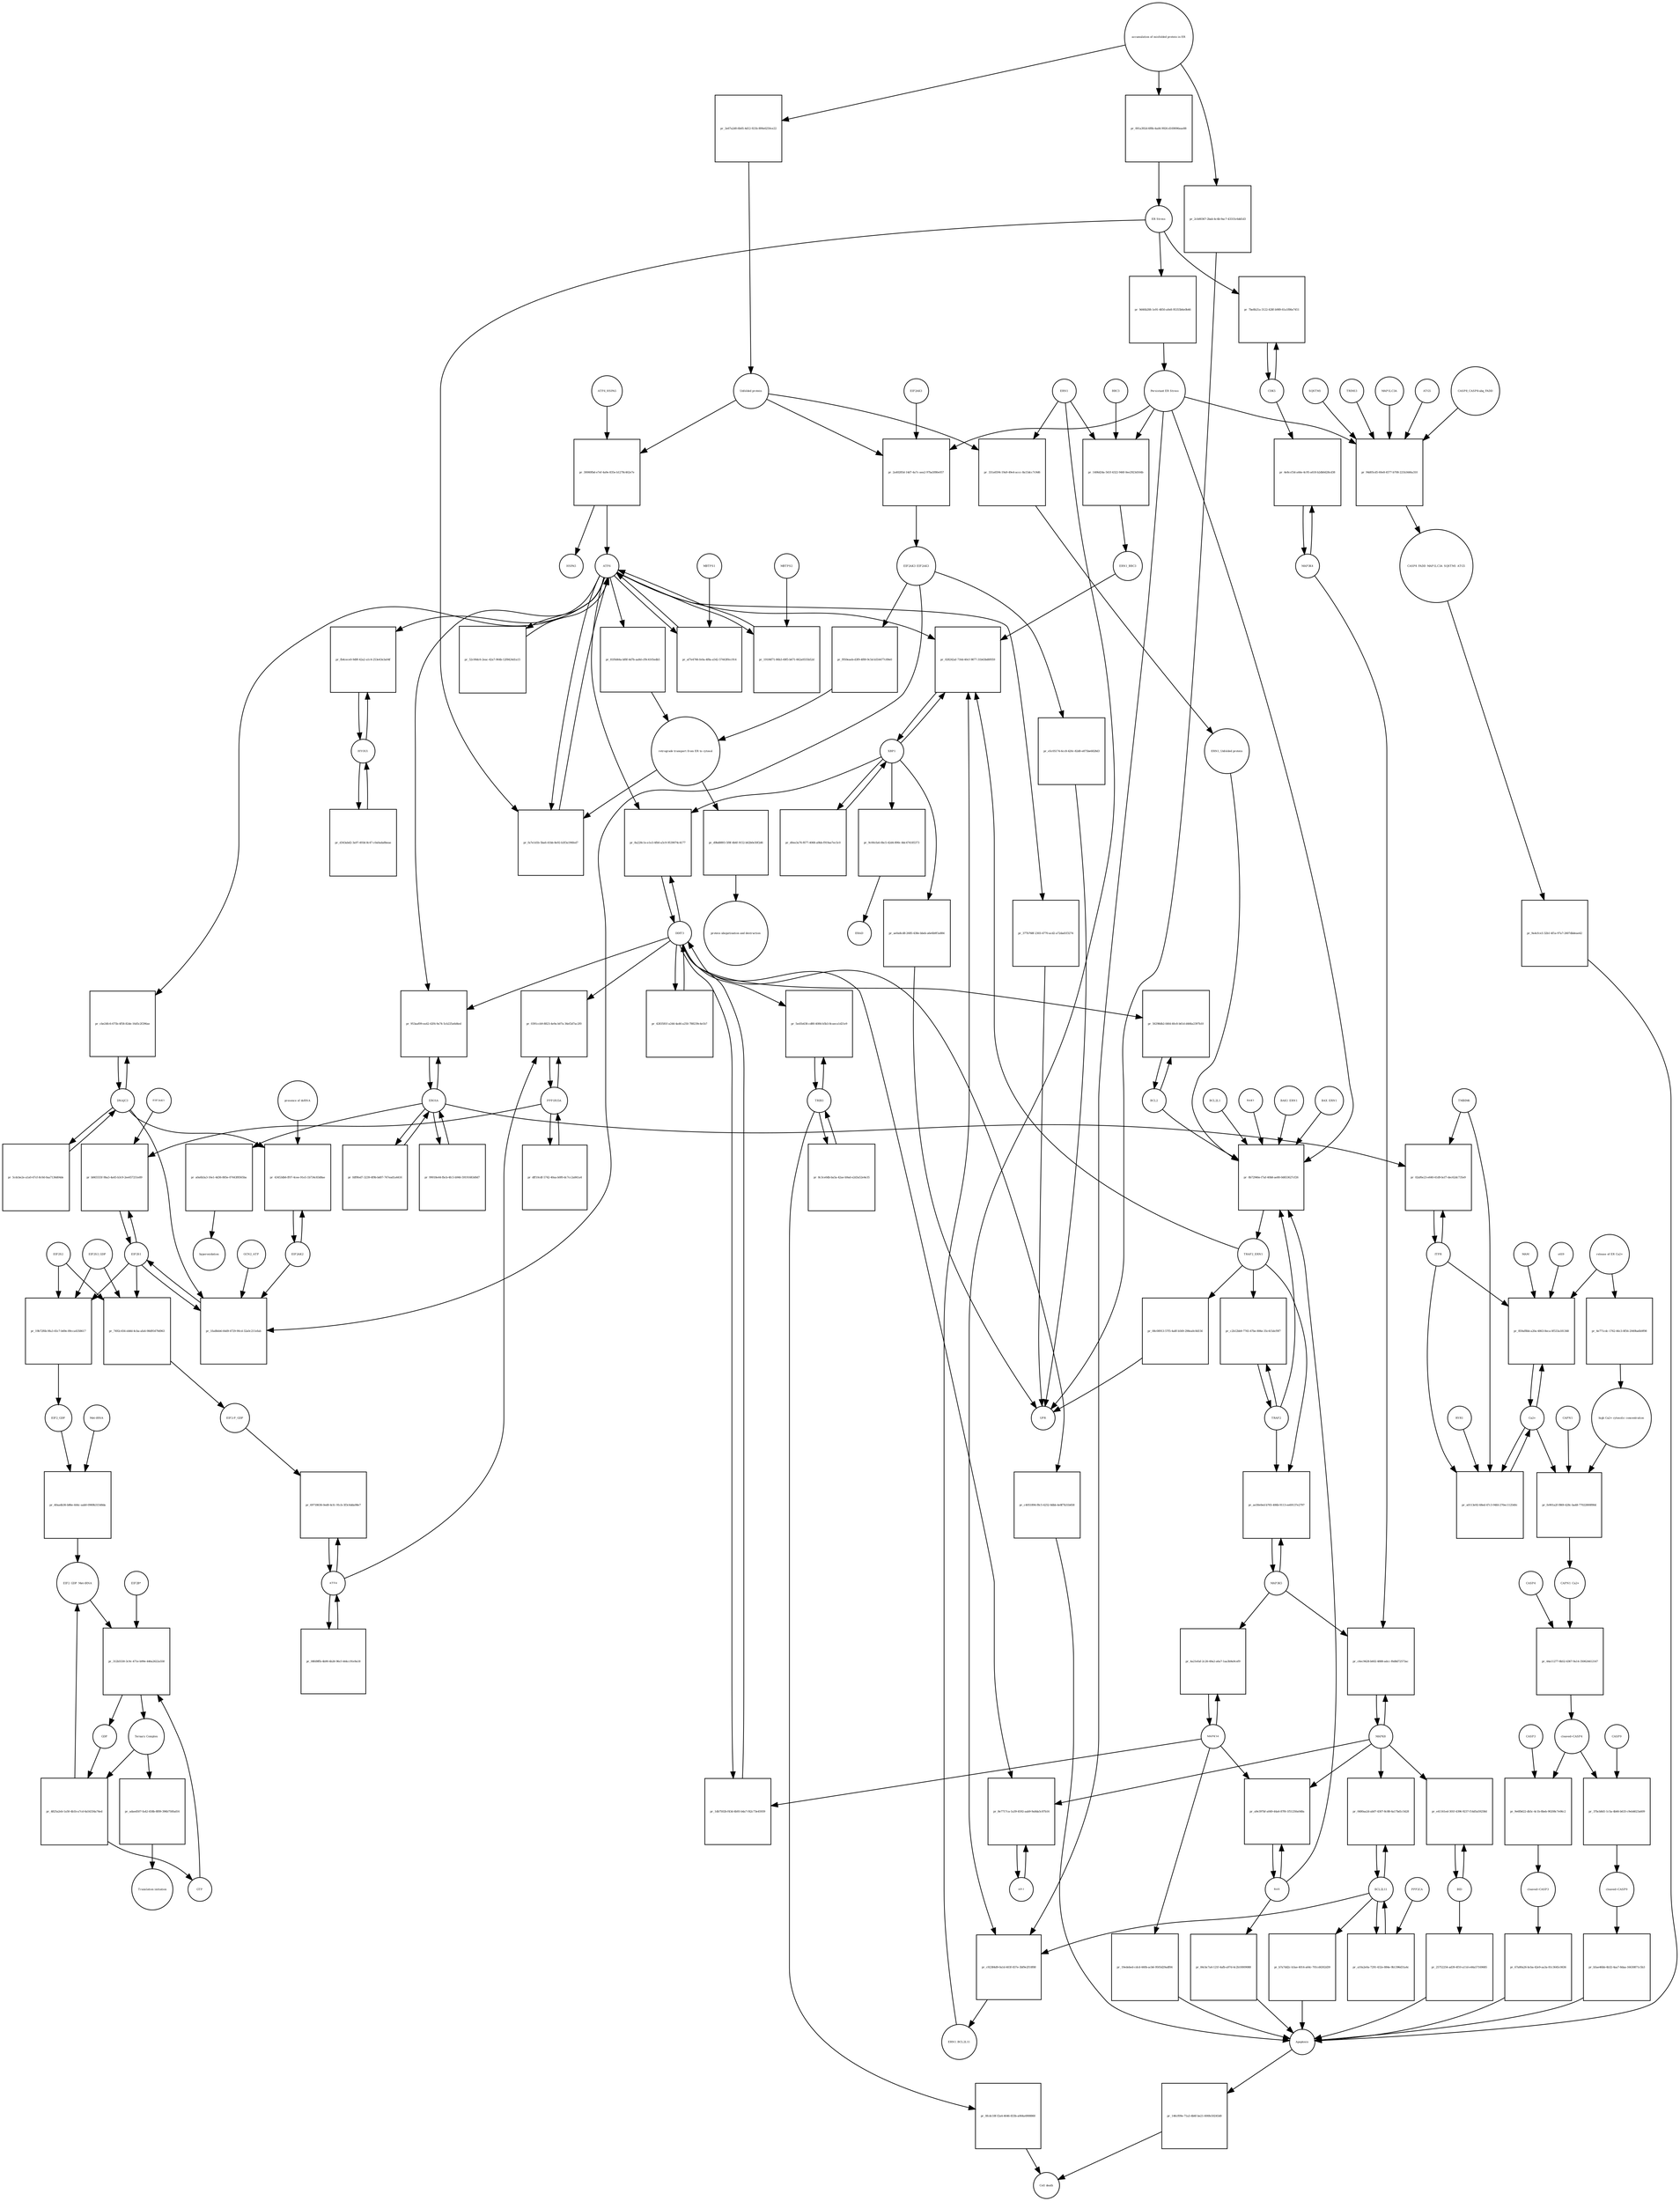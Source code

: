 strict digraph  {
ATF6_HSPA5 [annotation="", bipartite=0, cls=complex, fontsize=4, label=ATF6_HSPA5, shape=circle];
"pr_30060fbd-e7ef-4a9e-835e-b1278c462e7e" [annotation="", bipartite=1, cls=process, fontsize=4, label="pr_30060fbd-e7ef-4a9e-835e-b1278c462e7e", shape=square];
ATF6 [annotation="urn_miriam_hgnc.symbol_ATF6", bipartite=0, cls=macromolecule, fontsize=4, label=ATF6, shape=circle];
HSPA5 [annotation="urn_miriam_hgnc.symbol_HSPA5", bipartite=0, cls=macromolecule, fontsize=4, label=HSPA5, shape=circle];
"Unfolded protein" [annotation="", bipartite=0, cls=macromolecule, fontsize=4, label="Unfolded protein", shape=circle];
ERN1 [annotation="urn_miriam_hgnc.symbol_ERN1", bipartite=0, cls=macromolecule, fontsize=4, label=ERN1, shape=circle];
"pr_331a6594-19a9-49e4-accc-8a15dcc7c9d6" [annotation="", bipartite=1, cls=process, fontsize=4, label="pr_331a6594-19a9-49e4-accc-8a15dcc7c9d6", shape=square];
"ERN1_Unfolded protein" [annotation="", bipartite=0, cls=complex, fontsize=4, label="ERN1_Unfolded protein", shape=circle];
EIF2AK3_EIF2AK3 [annotation="", bipartite=0, cls=complex, fontsize=4, label=EIF2AK3_EIF2AK3, shape=circle];
"pr_f950eaeb-d3f9-4f89-9c5d-b554477c89e0" [annotation="", bipartite=1, cls=process, fontsize=4, label="pr_f950eaeb-d3f9-4f89-9c5d-b554477c89e0", shape=square];
"retrograde transport from ER to cytosol" [annotation="", bipartite=0, cls=phenotype, fontsize=4, label="retrograde transport from ER to cytosol", shape=circle];
"pr_81f0d44a-bf8f-4d7b-aa8d-cf9c4105edb5" [annotation="", bipartite=1, cls=process, fontsize=4, label="pr_81f0d44a-bf8f-4d7b-aa8d-cf9c4105edb5", shape=square];
"pr_d9bd8893-5f8f-4b6f-9152-b62b0e50f2d6" [annotation="", bipartite=1, cls=process, fontsize=4, label="pr_d9bd8893-5f8f-4b6f-9152-b62b0e50f2d6", shape=square];
"protein ubiquitination and destruction" [annotation="", bipartite=0, cls=phenotype, fontsize=4, label="protein ubiquitination and destruction", shape=circle];
"pr_0b72946e-f7af-40b8-ae80-0d653627cf26" [annotation="", bipartite=1, cls=process, fontsize=4, label="pr_0b72946e-f7af-40b8-ae80-0d653627cf26", shape=square];
TRAF2_ERN1 [annotation="", bipartite=0, cls=complex, fontsize=4, label=TRAF2_ERN1, shape=circle];
BAK1_ERN1 [annotation="", bipartite=0, cls=complex, fontsize=4, label=BAK1_ERN1, shape=circle];
BAX_ERN1 [annotation="", bipartite=0, cls=complex, fontsize=4, label=BAX_ERN1, shape=circle];
BCL2 [annotation="urn_miriam_hgnc.symbol_BCL2", bipartite=0, cls="nucleic acid feature", fontsize=4, label=BCL2, shape=circle];
BCL2L1 [annotation="urn_miriam_hgnc.symbol_BCL2L1", bipartite=0, cls=macromolecule, fontsize=4, label=BCL2L1, shape=circle];
"Persistant ER Stress" [annotation="", bipartite=0, cls=phenotype, fontsize=4, label="Persistant ER Stress", shape=circle];
BAX [annotation="urn_miriam_hgnc.symbol_BAX", bipartite=0, cls=macromolecule, fontsize=4, label=BAX, shape=circle];
BAK1 [annotation="urn_miriam_hgnc.symbol_BAK1", bipartite=0, cls=macromolecule, fontsize=4, label=BAK1, shape=circle];
TRAF2 [annotation="urn_miriam_hgnc.symbol_TRAF2", bipartite=0, cls=macromolecule, fontsize=4, label=TRAF2, shape=circle];
XBP1 [annotation="urn_miriam_hgnc.symbol_XBP1", bipartite=0, cls=macromolecule, fontsize=4, label=XBP1, shape=circle];
"pr_028242af-716d-40cf-9877-31b43bd0f059" [annotation="", bipartite=1, cls=process, fontsize=4, label="pr_028242af-716d-40cf-9877-31b43bd0f059", shape=square];
ERN1_BBC3 [annotation="", bipartite=0, cls=complex, fontsize=4, label=ERN1_BBC3, shape=circle];
ERN1_BCL2L11 [annotation="", bipartite=0, cls=complex, fontsize=4, label=ERN1_BCL2L11, shape=circle];
"pr_d0ee3a76-f677-4068-a9bb-f919ae7ec5c0" [annotation="", bipartite=1, cls=process, fontsize=4, label="pr_d0ee3a76-f677-4068-a9bb-f919ae7ec5c0", shape=square];
"pr_9c00cfa6-0bc5-42d4-890c-8dc474185373" [annotation="", bipartite=1, cls=process, fontsize=4, label="pr_9c00cfa6-0bc5-42d4-890c-8dc474185373", shape=square];
ERAD [annotation="", bipartite=0, cls=phenotype, fontsize=4, label=ERAD, shape=circle];
"pr_ae0a8cd8-2685-438e-bbeb-a6e6b9f1a884" [annotation="", bipartite=1, cls=process, fontsize=4, label="pr_ae0a8cd8-2685-438e-bbeb-a6e6b9f1a884", shape=square];
UPR [annotation="", bipartite=0, cls=phenotype, fontsize=4, label=UPR, shape=circle];
"pr_c2b12bb9-7745-47be-806e-35c415dcf9f7" [annotation="", bipartite=1, cls=process, fontsize=4, label="pr_c2b12bb9-7745-47be-806e-35c415dcf9f7", shape=square];
MAPK8 [annotation="urn_miriam_hgnc.symbol_MAPK8", bipartite=0, cls=macromolecule, fontsize=4, label=MAPK8, shape=circle];
"pr_c6ec9428-b602-4888-adcc-f6d8d72573ac" [annotation="", bipartite=1, cls=process, fontsize=4, label="pr_c6ec9428-b602-4888-adcc-f6d8d72573ac", shape=square];
MAP3K4 [annotation="urn_miriam_hgnc.symbol_MAP3K4", bipartite=0, cls=macromolecule, fontsize=4, label=MAP3K4, shape=circle];
MAP3K5 [annotation="urn_miriam_hgnc.symbol_MAP3K5", bipartite=0, cls=macromolecule, fontsize=4, label=MAP3K5, shape=circle];
MAPK14 [annotation="urn_miriam_hgnc.symbol_MAPK14", bipartite=0, cls=macromolecule, fontsize=4, label=MAPK14, shape=circle];
"pr_4a21efaf-2c26-49a2-a6a7-1aa3b9a9cef9" [annotation="", bipartite=1, cls=process, fontsize=4, label="pr_4a21efaf-2c26-49a2-a6a7-1aa3b9a9cef9", shape=square];
"pr_19edebed-cdcd-440b-acb6-9505d29adf84" [annotation="", bipartite=1, cls=process, fontsize=4, label="pr_19edebed-cdcd-440b-acb6-9505d29adf84", shape=square];
Apoptosis [annotation="", bipartite=0, cls=phenotype, fontsize=4, label=Apoptosis, shape=circle];
DDIT3 [annotation="urn_miriam_hgnc.symbol_DDIT3", bipartite=0, cls=macromolecule, fontsize=4, label=DDIT3, shape=circle];
"pr_1db7502b-f43d-4b93-b4a7-f42c73e45939" [annotation="", bipartite=1, cls=process, fontsize=4, label="pr_1db7502b-f43d-4b93-b4a7-f42c73e45939", shape=square];
"pr_c4051894-f8c5-4252-8dbb-4e8f7b31b658" [annotation="", bipartite=1, cls=process, fontsize=4, label="pr_c4051894-f8c5-4252-8dbb-4e8f7b31b658", shape=square];
"pr_56298db2-fd64-40c8-b61d-d466a2397b10" [annotation="", bipartite=1, cls=process, fontsize=4, label="pr_56298db2-fd64-40c8-b61d-d466a2397b10", shape=square];
"pr_fa7e1d1b-5ba6-41bb-8e92-b3f3a196fed7" [annotation="", bipartite=1, cls=process, fontsize=4, label="pr_fa7e1d1b-5ba6-41bb-8e92-b3f3a196fed7", shape=square];
"ER Stress" [annotation="", bipartite=0, cls=phenotype, fontsize=4, label="ER Stress", shape=circle];
"pr_af7e4766-fe0a-4f8a-a542-57443f0cc914" [annotation="", bipartite=1, cls=process, fontsize=4, label="pr_af7e4766-fe0a-4f8a-a542-57443f0cc914", shape=square];
MBTPS1 [annotation="urn_miriam_hgnc.symbol_MBTPS1", bipartite=0, cls=macromolecule, fontsize=4, label=MBTPS1, shape=circle];
"pr_19106f71-86b3-49f5-b671-662a0555b52d" [annotation="", bipartite=1, cls=process, fontsize=4, label="pr_19106f71-86b3-49f5-b671-662a0555b52d", shape=square];
MBTPS2 [annotation="urn_miriam_hgnc.symbol_MBTPS2", bipartite=0, cls=macromolecule, fontsize=4, label=MBTPS2, shape=circle];
"pr_52c00dc6-2eac-42a7-964b-12f8424d1a15" [annotation="", bipartite=1, cls=process, fontsize=4, label="pr_52c00dc6-2eac-42a7-964b-12f8424d1a15", shape=square];
"pr_4283581f-a244-4a46-a250-788239c4e1b7" [annotation="", bipartite=1, cls=process, fontsize=4, label="pr_4283581f-a244-4a46-a250-788239c4e1b7", shape=square];
"pr_8a228c1e-e1e3-4fb0-a5c9-9539074c4177" [annotation="", bipartite=1, cls=process, fontsize=4, label="pr_8a228c1e-e1e3-4fb0-a5c9-9539074c4177", shape=square];
EIF2S1 [annotation="urn_miriam_hgnc.symbol_EIF2S1", bipartite=0, cls=macromolecule, fontsize=4, label=EIF2S1, shape=circle];
"pr_1fad8eb6-64d9-4729-90cd-32a0c211efab" [annotation="", bipartite=1, cls=process, fontsize=4, label="pr_1fad8eb6-64d9-4729-90cd-32a0c211efab", shape=square];
GCN2_ATP [annotation="", bipartite=0, cls=complex, fontsize=4, label=GCN2_ATP, shape=circle];
EIF2AK2 [annotation="urn_miriam_hgnc.symbol_EIF2AK2", bipartite=0, cls=macromolecule, fontsize=4, label=EIF2AK2, shape=circle];
DNAJC3 [annotation="urn_miriam_hgnc.symbol_DNAJC3", bipartite=0, cls=macromolecule, fontsize=4, label=DNAJC3, shape=circle];
EIF2S2 [annotation="urn_miriam_hgnc.symbol_EIF2S2", bipartite=0, cls=macromolecule, fontsize=4, label=EIF2S2, shape=circle];
"pr_19b72f6b-9fa3-45c7-b69e-89cca4358617" [annotation="", bipartite=1, cls=process, fontsize=4, label="pr_19b72f6b-9fa3-45c7-b69e-89cca4358617", shape=square];
EIF2S3_GDP [annotation="", bipartite=0, cls=complex, fontsize=4, label=EIF2S3_GDP, shape=circle];
EIF2_GDP [annotation="", bipartite=0, cls=complex, fontsize=4, label=EIF2_GDP, shape=circle];
"EIF2_GDP_Met-tRNA" [annotation="", bipartite=0, cls=complex, fontsize=4, label="EIF2_GDP_Met-tRNA", shape=circle];
"pr_312b5530-3c9c-471e-b99e-446a2622a558" [annotation="", bipartite=1, cls=process, fontsize=4, label="pr_312b5530-3c9c-471e-b99e-446a2622a558", shape=square];
"Ternary Complex" [annotation="", bipartite=0, cls=complex, fontsize=4, label="Ternary Complex", shape=circle];
"EIF2B*" [annotation="", bipartite=0, cls=complex, fontsize=4, label="EIF2B*", shape=circle];
GTP [annotation="urn_miriam_obo.chebi_CHEBI%3A57600", bipartite=0, cls="simple chemical", fontsize=4, label=GTP, shape=circle];
GDP [annotation="urn_miriam_obo.chebi_CHEBI%3A65180", bipartite=0, cls="simple chemical", fontsize=4, label=GDP, shape=circle];
"pr_4825a2eb-1a50-4b1b-a7cd-6a54334a74ed" [annotation="", bipartite=1, cls=process, fontsize=4, label="pr_4825a2eb-1a50-4b1b-a7cd-6a54334a74ed", shape=square];
ATF4 [annotation="urn_miriam_hgnc.symbol_ATF4", bipartite=0, cls=macromolecule, fontsize=4, label=ATF4, shape=circle];
"pr_69718636-0ed0-4cfc-91cb-3f3c6dda98e7" [annotation="", bipartite=1, cls=process, fontsize=4, label="pr_69718636-0ed0-4cfc-91cb-3f3c6dda98e7", shape=square];
"EIF2-P_GDP" [annotation="", bipartite=0, cls=complex, fontsize=4, label="EIF2-P_GDP", shape=circle];
"pr_08fd9ffb-4b90-4b26-96cf-444cc91e9a18" [annotation="", bipartite=1, cls=process, fontsize=4, label="pr_08fd9ffb-4b90-4b26-96cf-444cc91e9a18", shape=square];
PPP1R15A [annotation="urn_miriam_hgnc.symbol_PPP1R15A", bipartite=0, cls=macromolecule, fontsize=4, label=PPP1R15A, shape=circle];
"pr_0391ccb9-8823-4e9a-b07a-36ef2d7ac2f0" [annotation="", bipartite=1, cls=process, fontsize=4, label="pr_0391ccb9-8823-4e9a-b07a-36ef2d7ac2f0", shape=square];
"pr_dff10cdf-5742-40aa-b0f0-dc7cc2a841a4" [annotation="", bipartite=1, cls=process, fontsize=4, label="pr_dff10cdf-5742-40aa-b0f0-dc7cc2a841a4", shape=square];
"pr_adaed507-fa42-458b-8f89-396b750fad16" [annotation="", bipartite=1, cls=process, fontsize=4, label="pr_adaed507-fa42-458b-8f89-396b750fad16", shape=square];
"Translation initiation" [annotation="", bipartite=0, cls=phenotype, fontsize=4, label="Translation initiation", shape=circle];
"pr_ae30e0ed-b765-406b-9113-ee69137e2797" [annotation="", bipartite=1, cls=process, fontsize=4, label="pr_ae30e0ed-b765-406b-9113-ee69137e2797", shape=square];
ERO1A [annotation="urn_miriam_hgnc.symbol_ERO1A", bipartite=0, cls=macromolecule, fontsize=4, label=ERO1A, shape=circle];
"pr_953aaf09-ea42-42f4-9a74-5cb225a6d4ed" [annotation="", bipartite=1, cls=process, fontsize=4, label="pr_953aaf09-ea42-42f4-9a74-5cb225a6d4ed", shape=square];
"pr_99018e44-fbcb-4fc5-b946-59191683d0d7" [annotation="", bipartite=1, cls=process, fontsize=4, label="pr_99018e44-fbcb-4fc5-b946-59191683d0d7", shape=square];
"pr_b845555f-9ba3-4a45-b3c9-2ee657251e89" [annotation="", bipartite=1, cls=process, fontsize=4, label="pr_b845555f-9ba3-4a45-b3c9-2ee657251e89", shape=square];
EIF2AK1 [annotation="urn_miriam_hgnc.symbol_EIF2AK1", bipartite=0, cls=macromolecule, fontsize=4, label=EIF2AK1, shape=circle];
"pr_a9e397bf-a049-44a6-87f6-1f51250a048a" [annotation="", bipartite=1, cls=process, fontsize=4, label="pr_a9e397bf-a049-44a6-87f6-1f51250a048a", shape=square];
"pr_84cbc7a4-121f-4afb-a97d-4c2b10009088" [annotation="", bipartite=1, cls=process, fontsize=4, label="pr_84cbc7a4-121f-4afb-a97d-4c2b10009088", shape=square];
"Ca2+" [annotation="urn_miriam_obo.chebi_CHEBI%3A29108", bipartite=0, cls="simple chemical", fontsize=4, label="Ca2+", shape=circle];
"pr_859af8bb-a20a-4863-8eca-0f533a181368" [annotation="", bipartite=1, cls=process, fontsize=4, label="pr_859af8bb-a20a-4863-8eca-0f533a181368", shape=square];
"release of ER Ca2+" [annotation="", bipartite=0, cls=phenotype, fontsize=4, label="release of ER Ca2+", shape=circle];
ITPR [annotation="urn_miriam_hgnc.symbol_ITPR1|urn_miriam_hgnc.symbol_ITPR2|urn_miriam_hgnc.symbol_ITPR3", bipartite=0, cls=macromolecule, fontsize=4, label=ITPR, shape=circle];
MAM [annotation="", bipartite=0, cls=phenotype, fontsize=4, label=MAM, shape=circle];
s619 [annotation="", bipartite=0, cls=complex, fontsize=4, label=s619, shape=circle];
"pr_4e8ccf3d-a44e-4c95-a618-b2db0d28cd38" [annotation="", bipartite=1, cls=process, fontsize=4, label="pr_4e8ccf3d-a44e-4c95-a618-b2db0d28cd38", shape=square];
CDK5 [annotation="urn_miriam_hgnc.symbol_CDK5", bipartite=0, cls=macromolecule, fontsize=4, label=CDK5, shape=circle];
"pr_7be8b21a-3122-428f-b989-61a1f86e7451" [annotation="", bipartite=1, cls="uncertain process", fontsize=4, label="pr_7be8b21a-3122-428f-b989-61a1f86e7451", shape=square];
"pr_146cf09e-71a3-4b6f-be21-600fe50245d0" [annotation="", bipartite=1, cls=process, fontsize=4, label="pr_146cf09e-71a3-4b6f-be21-600fe50245d0", shape=square];
"Cell death" [annotation="", bipartite=0, cls=phenotype, fontsize=4, label="Cell death", shape=circle];
"pr_a0113e92-68ed-47c3-94fd-270ec112540c" [annotation="", bipartite=1, cls=process, fontsize=4, label="pr_a0113e92-68ed-47c3-94fd-270ec112540c", shape=square];
TMBIM6 [annotation="urn_miriam_hgnc.symbol_TMBIM6", bipartite=0, cls=macromolecule, fontsize=4, label=TMBIM6, shape=circle];
RYR1 [annotation="urn_miriam_hgnc.symbol_RYR1", bipartite=0, cls=macromolecule, fontsize=4, label=RYR1, shape=circle];
EIF2AK3 [annotation="urn_miriam_hgnc.symbol_EIF2AK3", bipartite=0, cls=macromolecule, fontsize=4, label=EIF2AK3, shape=circle];
"pr_2a40285d-14d7-4a7c-aea2-97ba5f80e057" [annotation="", bipartite=1, cls=process, fontsize=4, label="pr_2a40285d-14d7-4a7c-aea2-97ba5f80e057", shape=square];
"pr_a0a6b3a3-16e1-4d36-885e-07443f8565ba" [annotation="", bipartite=1, cls=process, fontsize=4, label="pr_a0a6b3a3-16e1-4d36-885e-07443f8565ba", shape=square];
hyperoxidation [annotation="", bipartite=0, cls=phenotype, fontsize=4, label=hyperoxidation, shape=circle];
"pr_fdf9fed7-3239-4f9b-bd07-747ead1a4416" [annotation="", bipartite=1, cls=process, fontsize=4, label="pr_fdf9fed7-3239-4f9b-bd07-747ead1a4416", shape=square];
"pr_9d46b288-1e91-4850-a0e8-95355b6e0b46" [annotation="", bipartite=1, cls=process, fontsize=4, label="pr_9d46b288-1e91-4850-a0e8-95355b6e0b46", shape=square];
"CASP8_CASP8-ubq_FADD" [annotation="", bipartite=0, cls=complex, fontsize=4, label="CASP8_CASP8-ubq_FADD", shape=circle];
"pr_94d05cd5-60e8-4577-b708-221b3446a310" [annotation="", bipartite=1, cls=process, fontsize=4, label="pr_94d05cd5-60e8-4577-b708-221b3446a310", shape=square];
"SQSTM1 " [annotation="urn_miriam_hgnc.symbol_SQSTM1", bipartite=0, cls=macromolecule, fontsize=4, label="SQSTM1 ", shape=circle];
CASP8_FADD_MAP1LC3A_SQSTM1_ATG5 [annotation="", bipartite=0, cls=complex, fontsize=4, label=CASP8_FADD_MAP1LC3A_SQSTM1_ATG5, shape=circle];
TRIM13 [annotation="urn_miriam_hgnc.symbol_TRIM13", bipartite=0, cls=macromolecule, fontsize=4, label=TRIM13, shape=circle];
MAP1LC3A [annotation="urn_miriam_hgnc.symbol_MAP1LC3A", bipartite=0, cls=macromolecule, fontsize=4, label=MAP1LC3A, shape=circle];
ATG5 [annotation="urn_miriam_hgnc.symbol_ATG5", bipartite=0, cls=macromolecule, fontsize=4, label=ATG5, shape=circle];
"pr_9a4cfce3-32b1-4f1a-97a7-2607dbdeae42" [annotation="", bipartite=1, cls=process, fontsize=4, label="pr_9a4cfce3-32b1-4f1a-97a7-2607dbdeae42", shape=square];
"AP-1" [annotation="urn_miriam_hgnc.symbol_FOS|urn_miriam_hgnc.symbol_FOSB|urn_miriam_hgnc.symbol_FOSL1|urn_miriam_hgnc.symbol_FOSL2|urn_miriam_hgnc.symbol_JUN|urn_miriam_hgnc.symbol_JUNB|urn_miriam_hgnc.symbol_JUND", bipartite=0, cls=macromolecule, fontsize=4, label="AP-1", shape=circle];
"pr_8e7717ca-1a39-4592-aab9-9a8da5c87b16" [annotation="", bipartite=1, cls=process, fontsize=4, label="pr_8e7717ca-1a39-4592-aab9-9a8da5c87b16", shape=square];
"pr_43453db6-ff07-4cee-91e5-1b734c83d8ae" [annotation="", bipartite=1, cls=process, fontsize=4, label="pr_43453db6-ff07-4cee-91e5-1b734c83d8ae", shape=square];
"presence of dsRNA" [annotation="", bipartite=0, cls=phenotype, fontsize=4, label="presence of dsRNA", shape=circle];
"Met-tRNA" [annotation="urn_miriam_hgnc_HGNC%3A34779", bipartite=0, cls="nucleic acid feature", fontsize=4, label="Met-tRNA", shape=circle];
"pr_40aa4b36-b86e-444c-aab0-0969b31548da" [annotation="", bipartite=1, cls=process, fontsize=4, label="pr_40aa4b36-b86e-444c-aab0-0969b31548da", shape=square];
"pr_7492c456-eb8d-4cba-afa6-98d95479d963" [annotation="", bipartite=1, cls=process, fontsize=4, label="pr_7492c456-eb8d-4cba-afa6-98d95479d963", shape=square];
"accumulation of misfolded protein in ER" [annotation="", bipartite=0, cls=phenotype, fontsize=4, label="accumulation of misfolded protein in ER", shape=circle];
"pr_2e67a2d0-6b05-4d12-921b-899e6250ce22" [annotation="", bipartite=1, cls=process, fontsize=4, label="pr_2e67a2d0-6b05-4d12-921b-899e6250ce22", shape=square];
"pr_001a392d-6f8b-4ad4-9926-d169096eae88" [annotation="", bipartite=1, cls=process, fontsize=4, label="pr_001a392d-6f8b-4ad4-9926-d169096eae88", shape=square];
"pr_2cb00367-2bab-4c4b-9ac7-43315c6dd1d3" [annotation="", bipartite=1, cls=process, fontsize=4, label="pr_2cb00367-2bab-4c4b-9ac7-43315c6dd1d3", shape=square];
"pr_e5c05174-6cc8-420c-82d0-e875be6828d3" [annotation="", bipartite=1, cls=process, fontsize=4, label="pr_e5c05174-6cc8-420c-82d0-e875be6828d3", shape=square];
"pr_08c08913-57f5-4a8f-b569-298ea0c8d156" [annotation="", bipartite=1, cls=process, fontsize=4, label="pr_08c08913-57f5-4a8f-b569-298ea0c8d156", shape=square];
"pr_377b768f-2303-4770-acd2-a72dad1f3274" [annotation="", bipartite=1, cls=process, fontsize=4, label="pr_377b768f-2303-4770-acd2-a72dad1f3274", shape=square];
BCL2L11 [annotation="urn_miriam_hgnc.symbol_BCL2L11", bipartite=0, cls=macromolecule, fontsize=4, label=BCL2L11, shape=circle];
"pr_0480aa2d-ab07-4307-8c88-6a17bd1c5428" [annotation="", bipartite=1, cls=process, fontsize=4, label="pr_0480aa2d-ab07-4307-8c88-6a17bd1c5428", shape=square];
BID [annotation="urn_miriam_hgnc.symbol_BID", bipartite=0, cls=macromolecule, fontsize=4, label=BID, shape=circle];
"pr_e41161ed-301f-4396-9237-f14d5a59258d" [annotation="", bipartite=1, cls=process, fontsize=4, label="pr_e41161ed-301f-4396-9237-f14d5a59258d", shape=square];
"pr_b7a7dd2c-b3ae-4014-a64c-701cd4302d39" [annotation="", bipartite=1, cls=process, fontsize=4, label="pr_b7a7dd2c-b3ae-4014-a64c-701cd4302d39", shape=square];
"pr_25752254-ad39-4f10-a11d-e44a57169685" [annotation="", bipartite=1, cls=process, fontsize=4, label="pr_25752254-ad39-4f10-a11d-e44a57169685", shape=square];
"pr_c92384d9-0a1d-403f-837e-3bf9e2f10f88" [annotation="", bipartite=1, cls=process, fontsize=4, label="pr_c92384d9-0a1d-403f-837e-3bf9e2f10f88", shape=square];
"pr_1406d24a-541f-4322-946f-0ee2923d164b" [annotation="", bipartite=1, cls=process, fontsize=4, label="pr_1406d24a-541f-4322-946f-0ee2923d164b", shape=square];
BBC3 [annotation="urn_miriam_hgnc.symbol_BBC3", bipartite=0, cls=macromolecule, fontsize=4, label=BBC3, shape=circle];
"pr_a10a2e0a-7291-432e-884e-9b1396d31a4c" [annotation="", bipartite=1, cls=process, fontsize=4, label="pr_a10a2e0a-7291-432e-884e-9b1396d31a4c", shape=square];
PPP2CA [annotation="urn_miriam_hgnc.symbol_PPP2CA", bipartite=0, cls=macromolecule, fontsize=4, label=PPP2CA, shape=circle];
TRIB3 [annotation="urn_miriam_hgnc.symbol_TRIB3", bipartite=0, cls=macromolecule, fontsize=4, label=TRIB3, shape=circle];
"pr_5ed1b438-cd80-4084-b5b3-8caeca1d21e9" [annotation="", bipartite=1, cls=process, fontsize=4, label="pr_5ed1b438-cd80-4084-b5b3-8caeca1d21e9", shape=square];
"pr_8c3ce0db-ba5a-42ae-b9ad-e2d3a52e4e35" [annotation="", bipartite=1, cls=process, fontsize=4, label="pr_8c3ce0db-ba5a-42ae-b9ad-e2d3a52e4e35", shape=square];
"pr_0fcdc18f-f2a4-4646-833b-a064a4908860" [annotation="", bipartite=1, cls=process, fontsize=4, label="pr_0fcdc18f-f2a4-4646-833b-a064a4908860", shape=square];
"pr_4e771cdc-1762-46c3-8f56-2049ba6b9f98" [annotation="", bipartite=1, cls=process, fontsize=4, label="pr_4e771cdc-1762-46c3-8f56-2049ba6b9f98", shape=square];
"high Ca2+ cytosolic concentration" [annotation="", bipartite=0, cls=phenotype, fontsize=4, label="high Ca2+ cytosolic concentration", shape=circle];
"pr_cbe24fc6-675b-4f58-82de-16d5c2f296ae" [annotation="", bipartite=1, cls=process, fontsize=4, label="pr_cbe24fc6-675b-4f58-82de-16d5c2f296ae", shape=square];
"pr_5cdcbe2e-a1a0-47cf-8c0d-0aa7136d04de" [annotation="", bipartite=1, cls=process, fontsize=4, label="pr_5cdcbe2e-a1a0-47cf-8c0d-0aa7136d04de", shape=square];
"pr_02af6e23-e640-41d9-bcf7-dec62dc735e9" [annotation="", bipartite=1, cls=process, fontsize=4, label="pr_02af6e23-e640-41d9-bcf7-dec62dc735e9", shape=square];
CASP4 [annotation="urn_miriam_hgnc.symbol_CASP4", bipartite=0, cls=macromolecule, fontsize=4, label=CASP4, shape=circle];
"pr_44a11277-8b52-4367-9a14-350624412147" [annotation="", bipartite=1, cls=process, fontsize=4, label="pr_44a11277-8b52-4367-9a14-350624412147", shape=square];
"cleaved~CASP4" [annotation="urn_miriam_hgnc.symbol_CASP4", bipartite=0, cls=macromolecule, fontsize=4, label="cleaved~CASP4", shape=circle];
"CAPN1_Ca2+" [annotation="", bipartite=0, cls=complex, fontsize=4, label="CAPN1_Ca2+", shape=circle];
CASP3 [annotation="urn_miriam_hgnc.symbol_CASP3", bipartite=0, cls=macromolecule, fontsize=4, label=CASP3, shape=circle];
"pr_9e6fb622-db5c-4c1b-8beb-90208c7e06c2" [annotation="", bipartite=1, cls=process, fontsize=4, label="pr_9e6fb622-db5c-4c1b-8beb-90208c7e06c2", shape=square];
"cleaved~CASP3" [annotation="urn_miriam_hgnc.symbol_CASP3", bipartite=0, cls=macromolecule, fontsize=4, label="cleaved~CASP3", shape=circle];
CASP9 [annotation="urn_miriam_hgnc.symbol_CSAP9", bipartite=0, cls=macromolecule, fontsize=4, label=CASP9, shape=circle];
"pr_37bcb8d1-1c5a-4b66-b633-c9eb4623a609" [annotation="", bipartite=1, cls=process, fontsize=4, label="pr_37bcb8d1-1c5a-4b66-b633-c9eb4623a609", shape=square];
"cleaved~CASP9" [annotation="urn_miriam_hgnc.symbol_CASP9", bipartite=0, cls=macromolecule, fontsize=4, label="cleaved~CASP9", shape=circle];
CAPN1 [annotation="urn_miriam_hgnc.symbol_CAPN1", bipartite=0, cls=macromolecule, fontsize=4, label=CAPN1, shape=circle];
"pr_fe901a2f-f869-428c-ba48-77022800f80d" [annotation="", bipartite=1, cls=process, fontsize=4, label="pr_fe901a2f-f869-428c-ba48-77022800f80d", shape=square];
"pr_67a80a26-bcba-42e9-aa3a-81c3645c0636" [annotation="", bipartite=1, cls=process, fontsize=4, label="pr_67a80a26-bcba-42e9-aa3a-81c3645c0636", shape=square];
"pr_b5ae46bb-4b32-4aa7-8daa-16630871c5b3" [annotation="", bipartite=1, cls=process, fontsize=4, label="pr_b5ae46bb-4b32-4aa7-8daa-16630871c5b3", shape=square];
HYOU1 [annotation="urn_miriam_hgnc.symbol_HYOU1", bipartite=0, cls=macromolecule, fontsize=4, label=HYOU1, shape=circle];
"pr_fb4cece0-9d9f-42a2-a1c4-253e43e3a04f" [annotation="", bipartite=1, cls=process, fontsize=4, label="pr_fb4cece0-9d9f-42a2-a1c4-253e43e3a04f", shape=square];
"pr_d343abd2-3a97-493d-8c47-c0a0ada8beae" [annotation="", bipartite=1, cls=process, fontsize=4, label="pr_d343abd2-3a97-493d-8c47-c0a0ada8beae", shape=square];
ATF6_HSPA5 -> "pr_30060fbd-e7ef-4a9e-835e-b1278c462e7e"  [annotation="", interaction_type=consumption];
"pr_30060fbd-e7ef-4a9e-835e-b1278c462e7e" -> ATF6  [annotation="", interaction_type=production];
"pr_30060fbd-e7ef-4a9e-835e-b1278c462e7e" -> HSPA5  [annotation="", interaction_type=production];
ATF6 -> "pr_81f0d44a-bf8f-4d7b-aa8d-cf9c4105edb5"  [annotation="", interaction_type=consumption];
ATF6 -> "pr_028242af-716d-40cf-9877-31b43bd0f059"  [annotation="urn_miriam_pubmed_26587781|urn_miriam_pubmed_23430059", interaction_type=catalysis];
ATF6 -> "pr_fa7e1d1b-5ba6-41bb-8e92-b3f3a196fed7"  [annotation="", interaction_type=consumption];
ATF6 -> "pr_af7e4766-fe0a-4f8a-a542-57443f0cc914"  [annotation="", interaction_type=consumption];
ATF6 -> "pr_19106f71-86b3-49f5-b671-662a0555b52d"  [annotation="", interaction_type=consumption];
ATF6 -> "pr_52c00dc6-2eac-42a7-964b-12f8424d1a15"  [annotation="", interaction_type=consumption];
ATF6 -> "pr_8a228c1e-e1e3-4fb0-a5c9-9539074c4177"  [annotation="urn_miriam_pubmed_26587781|urn_miriam_pubmed_17991856|urn_miriam_pubmed_28843399", interaction_type=catalysis];
ATF6 -> "pr_953aaf09-ea42-42f4-9a74-5cb225a6d4ed"  [annotation="urn_miriam_pubmed_23850759|urn_miriam_pubmed_25387528", interaction_type=catalysis];
ATF6 -> "pr_377b768f-2303-4770-acd2-a72dad1f3274"  [annotation="", interaction_type=consumption];
ATF6 -> "pr_cbe24fc6-675b-4f58-82de-16d5c2f296ae"  [annotation="urn_miriam_pubmed_12601012|urn_miriam_pubmed_18360008", interaction_type=catalysis];
ATF6 -> "pr_fb4cece0-9d9f-42a2-a1c4-253e43e3a04f"  [annotation=urn_miriam_pubmed_18360008, interaction_type=catalysis];
"Unfolded protein" -> "pr_30060fbd-e7ef-4a9e-835e-b1278c462e7e"  [annotation="urn_miriam_pubmed_19509052|urn_miriam_pubmed_12847084|urn_miriam_pubmed_23850759", interaction_type=catalysis];
"Unfolded protein" -> "pr_331a6594-19a9-49e4-accc-8a15dcc7c9d6"  [annotation="", interaction_type=consumption];
"Unfolded protein" -> "pr_2a40285d-14d7-4a7c-aea2-97ba5f80e057"  [annotation=urn_miriam_pubmed_17991856, interaction_type=catalysis];
ERN1 -> "pr_331a6594-19a9-49e4-accc-8a15dcc7c9d6"  [annotation="", interaction_type=consumption];
ERN1 -> "pr_c92384d9-0a1d-403f-837e-3bf9e2f10f88"  [annotation="", interaction_type=consumption];
ERN1 -> "pr_1406d24a-541f-4322-946f-0ee2923d164b"  [annotation="", interaction_type=consumption];
"pr_331a6594-19a9-49e4-accc-8a15dcc7c9d6" -> "ERN1_Unfolded protein"  [annotation="", interaction_type=production];
"ERN1_Unfolded protein" -> "pr_0b72946e-f7af-40b8-ae80-0d653627cf26"  [annotation="", interaction_type=consumption];
EIF2AK3_EIF2AK3 -> "pr_f950eaeb-d3f9-4f89-9c5d-b554477c89e0"  [annotation="", interaction_type=consumption];
EIF2AK3_EIF2AK3 -> "pr_1fad8eb6-64d9-4729-90cd-32a0c211efab"  [annotation="urn_miriam_pubmed_12667446|urn_miriam_pubmed_16246152|urn_miriam_pubmed_12601012|urn_miriam_pubmed_23850759|urn_miriam_pubmed_18360008|urn_miriam_pubmed_26587781", interaction_type=catalysis];
EIF2AK3_EIF2AK3 -> "pr_e5c05174-6cc8-420c-82d0-e875be6828d3"  [annotation="", interaction_type=consumption];
"pr_f950eaeb-d3f9-4f89-9c5d-b554477c89e0" -> "retrograde transport from ER to cytosol"  [annotation="", interaction_type=production];
"retrograde transport from ER to cytosol" -> "pr_d9bd8893-5f8f-4b6f-9152-b62b0e50f2d6"  [annotation="", interaction_type=consumption];
"retrograde transport from ER to cytosol" -> "pr_fa7e1d1b-5ba6-41bb-8e92-b3f3a196fed7"  [annotation="urn_miriam_pubmed_18360008|urn_miriam_pubmed_17991856|urn_miriam_pubmed_26587781|urn_miriam_pubmed_12847084", interaction_type=inhibition];
"pr_81f0d44a-bf8f-4d7b-aa8d-cf9c4105edb5" -> "retrograde transport from ER to cytosol"  [annotation="", interaction_type=production];
"pr_d9bd8893-5f8f-4b6f-9152-b62b0e50f2d6" -> "protein ubiquitination and destruction"  [annotation="", interaction_type=production];
"pr_0b72946e-f7af-40b8-ae80-0d653627cf26" -> TRAF2_ERN1  [annotation="", interaction_type=production];
TRAF2_ERN1 -> "pr_028242af-716d-40cf-9877-31b43bd0f059"  [annotation="urn_miriam_pubmed_26587781|urn_miriam_pubmed_23430059", interaction_type=catalysis];
TRAF2_ERN1 -> "pr_c2b12bb9-7745-47be-806e-35c415dcf9f7"  [annotation=urn_miriam_pubmed_23850759, interaction_type=catalysis];
TRAF2_ERN1 -> "pr_ae30e0ed-b765-406b-9113-ee69137e2797"  [annotation=urn_miriam_pubmed_23850759, interaction_type=catalysis];
TRAF2_ERN1 -> "pr_08c08913-57f5-4a8f-b569-298ea0c8d156"  [annotation="", interaction_type=consumption];
BAK1_ERN1 -> "pr_0b72946e-f7af-40b8-ae80-0d653627cf26"  [annotation="urn_miriam_pubmed_23850759|urn_miriam_pubmed_23430059|urn_miriam_pubmed_26587781", interaction_type=catalysis];
BAX_ERN1 -> "pr_0b72946e-f7af-40b8-ae80-0d653627cf26"  [annotation="urn_miriam_pubmed_23850759|urn_miriam_pubmed_23430059|urn_miriam_pubmed_26587781", interaction_type=catalysis];
BCL2 -> "pr_0b72946e-f7af-40b8-ae80-0d653627cf26"  [annotation="urn_miriam_pubmed_23850759|urn_miriam_pubmed_23430059|urn_miriam_pubmed_26587781", interaction_type=inhibition];
BCL2 -> "pr_56298db2-fd64-40c8-b61d-d466a2397b10"  [annotation="", interaction_type=consumption];
BCL2L1 -> "pr_0b72946e-f7af-40b8-ae80-0d653627cf26"  [annotation="urn_miriam_pubmed_23850759|urn_miriam_pubmed_23430059|urn_miriam_pubmed_26587781", interaction_type=inhibition];
"Persistant ER Stress" -> "pr_0b72946e-f7af-40b8-ae80-0d653627cf26"  [annotation="urn_miriam_pubmed_23850759|urn_miriam_pubmed_23430059|urn_miriam_pubmed_26587781", interaction_type=inhibition];
"Persistant ER Stress" -> "pr_2a40285d-14d7-4a7c-aea2-97ba5f80e057"  [annotation=urn_miriam_pubmed_17991856, interaction_type=catalysis];
"Persistant ER Stress" -> "pr_94d05cd5-60e8-4577-b708-221b3446a310"  [annotation=urn_miriam_pubmed_17991856, interaction_type=catalysis];
"Persistant ER Stress" -> "pr_c92384d9-0a1d-403f-837e-3bf9e2f10f88"  [annotation="urn_miriam_pubmed_23850759|urn_miriam_pubmed_23430059|urn_miriam_pubmed_26587781", interaction_type=inhibition];
"Persistant ER Stress" -> "pr_1406d24a-541f-4322-946f-0ee2923d164b"  [annotation="urn_miriam_pubmed_23430059|urn_miriam_pubmed_17991856", interaction_type=inhibition];
BAX -> "pr_0b72946e-f7af-40b8-ae80-0d653627cf26"  [annotation="urn_miriam_pubmed_23850759|urn_miriam_pubmed_23430059|urn_miriam_pubmed_26587781", interaction_type=catalysis];
BAX -> "pr_a9e397bf-a049-44a6-87f6-1f51250a048a"  [annotation="", interaction_type=consumption];
BAX -> "pr_84cbc7a4-121f-4afb-a97d-4c2b10009088"  [annotation="", interaction_type=consumption];
BAK1 -> "pr_0b72946e-f7af-40b8-ae80-0d653627cf26"  [annotation="urn_miriam_pubmed_23850759|urn_miriam_pubmed_23430059|urn_miriam_pubmed_26587781", interaction_type=catalysis];
TRAF2 -> "pr_0b72946e-f7af-40b8-ae80-0d653627cf26"  [annotation="", interaction_type=consumption];
TRAF2 -> "pr_c2b12bb9-7745-47be-806e-35c415dcf9f7"  [annotation="", interaction_type=consumption];
TRAF2 -> "pr_ae30e0ed-b765-406b-9113-ee69137e2797"  [annotation=urn_miriam_pubmed_23850759, interaction_type=catalysis];
XBP1 -> "pr_028242af-716d-40cf-9877-31b43bd0f059"  [annotation="", interaction_type=consumption];
XBP1 -> "pr_d0ee3a76-f677-4068-a9bb-f919ae7ec5c0"  [annotation="", interaction_type=consumption];
XBP1 -> "pr_9c00cfa6-0bc5-42d4-890c-8dc474185373"  [annotation="", interaction_type=consumption];
XBP1 -> "pr_ae0a8cd8-2685-438e-bbeb-a6e6b9f1a884"  [annotation="", interaction_type=consumption];
XBP1 -> "pr_8a228c1e-e1e3-4fb0-a5c9-9539074c4177"  [annotation="urn_miriam_pubmed_26587781|urn_miriam_pubmed_17991856|urn_miriam_pubmed_28843399", interaction_type=catalysis];
"pr_028242af-716d-40cf-9877-31b43bd0f059" -> XBP1  [annotation="", interaction_type=production];
ERN1_BBC3 -> "pr_028242af-716d-40cf-9877-31b43bd0f059"  [annotation="urn_miriam_pubmed_26587781|urn_miriam_pubmed_23430059", interaction_type=catalysis];
ERN1_BCL2L11 -> "pr_028242af-716d-40cf-9877-31b43bd0f059"  [annotation="urn_miriam_pubmed_26587781|urn_miriam_pubmed_23430059", interaction_type=catalysis];
"pr_d0ee3a76-f677-4068-a9bb-f919ae7ec5c0" -> XBP1  [annotation="", interaction_type=production];
"pr_9c00cfa6-0bc5-42d4-890c-8dc474185373" -> ERAD  [annotation="", interaction_type=production];
"pr_ae0a8cd8-2685-438e-bbeb-a6e6b9f1a884" -> UPR  [annotation="", interaction_type=production];
"pr_c2b12bb9-7745-47be-806e-35c415dcf9f7" -> TRAF2  [annotation="", interaction_type=production];
MAPK8 -> "pr_c6ec9428-b602-4888-adcc-f6d8d72573ac"  [annotation="", interaction_type=consumption];
MAPK8 -> "pr_a9e397bf-a049-44a6-87f6-1f51250a048a"  [annotation="urn_miriam_pubmed_18191217|urn_miriam_pubmed_23430059", interaction_type=catalysis];
MAPK8 -> "pr_8e7717ca-1a39-4592-aab9-9a8da5c87b16"  [annotation="urn_miriam_pubmed_26618107|urn_miriam_pubmed_26587781|urn_miriam_pubmed_23850759", interaction_type=catalysis];
MAPK8 -> "pr_0480aa2d-ab07-4307-8c88-6a17bd1c5428"  [annotation="urn_miriam_pubmed_26018731|urn_miriam_pubmed_23850759", interaction_type=catalysis];
MAPK8 -> "pr_e41161ed-301f-4396-9237-f14d5a59258d"  [annotation="urn_miriam_pubmed_23430059|urn_miriam_pubmed_11583631", interaction_type=catalysis];
"pr_c6ec9428-b602-4888-adcc-f6d8d72573ac" -> MAPK8  [annotation="", interaction_type=production];
MAP3K4 -> "pr_c6ec9428-b602-4888-adcc-f6d8d72573ac"  [annotation="urn_miriam_pubmed_18191217|urn_miriam_pubmed_23850759|urn_miriam_pubmed_26587781", interaction_type=catalysis];
MAP3K4 -> "pr_4e8ccf3d-a44e-4c95-a618-b2db0d28cd38"  [annotation="", interaction_type=consumption];
MAP3K5 -> "pr_c6ec9428-b602-4888-adcc-f6d8d72573ac"  [annotation="urn_miriam_pubmed_18191217|urn_miriam_pubmed_23850759|urn_miriam_pubmed_26587781", interaction_type=catalysis];
MAP3K5 -> "pr_4a21efaf-2c26-49a2-a6a7-1aa3b9a9cef9"  [annotation="urn_miriam_pubmed_23850759|urn_miriam_pubmed_12215209", interaction_type=catalysis];
MAP3K5 -> "pr_ae30e0ed-b765-406b-9113-ee69137e2797"  [annotation="", interaction_type=consumption];
MAPK14 -> "pr_4a21efaf-2c26-49a2-a6a7-1aa3b9a9cef9"  [annotation="", interaction_type=consumption];
MAPK14 -> "pr_19edebed-cdcd-440b-acb6-9505d29adf84"  [annotation="", interaction_type=consumption];
MAPK14 -> "pr_1db7502b-f43d-4b93-b4a7-f42c73e45939"  [annotation="urn_miriam_pubmed_23850759|urn_miriam_pubmed_23430059|urn_miriam_pubmed_26137585", interaction_type=catalysis];
MAPK14 -> "pr_a9e397bf-a049-44a6-87f6-1f51250a048a"  [annotation="urn_miriam_pubmed_18191217|urn_miriam_pubmed_23430059", interaction_type=catalysis];
"pr_4a21efaf-2c26-49a2-a6a7-1aa3b9a9cef9" -> MAPK14  [annotation="", interaction_type=production];
"pr_19edebed-cdcd-440b-acb6-9505d29adf84" -> Apoptosis  [annotation="", interaction_type=production];
Apoptosis -> "pr_146cf09e-71a3-4b6f-be21-600fe50245d0"  [annotation="", interaction_type=consumption];
DDIT3 -> "pr_1db7502b-f43d-4b93-b4a7-f42c73e45939"  [annotation="", interaction_type=consumption];
DDIT3 -> "pr_c4051894-f8c5-4252-8dbb-4e8f7b31b658"  [annotation="", interaction_type=consumption];
DDIT3 -> "pr_56298db2-fd64-40c8-b61d-d466a2397b10"  [annotation="urn_miriam_pubmed_30662442|urn_miriam_pubmed_23850759", interaction_type=inhibition];
DDIT3 -> "pr_4283581f-a244-4a46-a250-788239c4e1b7"  [annotation="", interaction_type=consumption];
DDIT3 -> "pr_8a228c1e-e1e3-4fb0-a5c9-9539074c4177"  [annotation="", interaction_type=consumption];
DDIT3 -> "pr_0391ccb9-8823-4e9a-b07a-36ef2d7ac2f0"  [annotation="urn_miriam_pubmed_23850759|urn_miriam_pubmed_31638256", interaction_type=catalysis];
DDIT3 -> "pr_953aaf09-ea42-42f4-9a74-5cb225a6d4ed"  [annotation="urn_miriam_pubmed_23850759|urn_miriam_pubmed_25387528", interaction_type=catalysis];
DDIT3 -> "pr_8e7717ca-1a39-4592-aab9-9a8da5c87b16"  [annotation="urn_miriam_pubmed_26618107|urn_miriam_pubmed_26587781|urn_miriam_pubmed_23850759", interaction_type=catalysis];
DDIT3 -> "pr_5ed1b438-cd80-4084-b5b3-8caeca1d21e9"  [annotation="urn_miriam_pubmed_23430059|urn_miriam_pubmed_18940792", interaction_type=catalysis];
"pr_1db7502b-f43d-4b93-b4a7-f42c73e45939" -> DDIT3  [annotation="", interaction_type=production];
"pr_c4051894-f8c5-4252-8dbb-4e8f7b31b658" -> Apoptosis  [annotation="", interaction_type=production];
"pr_56298db2-fd64-40c8-b61d-d466a2397b10" -> BCL2  [annotation="", interaction_type=production];
"pr_fa7e1d1b-5ba6-41bb-8e92-b3f3a196fed7" -> ATF6  [annotation="", interaction_type=production];
"ER Stress" -> "pr_fa7e1d1b-5ba6-41bb-8e92-b3f3a196fed7"  [annotation="urn_miriam_pubmed_18360008|urn_miriam_pubmed_17991856|urn_miriam_pubmed_26587781|urn_miriam_pubmed_12847084", interaction_type=catalysis];
"ER Stress" -> "pr_7be8b21a-3122-428f-b989-61a1f86e7451"  [annotation=urn_miriam_pubmed_22388889, interaction_type=catalysis];
"ER Stress" -> "pr_9d46b288-1e91-4850-a0e8-95355b6e0b46"  [annotation="", interaction_type=consumption];
"pr_af7e4766-fe0a-4f8a-a542-57443f0cc914" -> ATF6  [annotation="", interaction_type=production];
MBTPS1 -> "pr_af7e4766-fe0a-4f8a-a542-57443f0cc914"  [annotation="urn_miriam_pubmed_18360008|urn_miriam_pubmed_17991856|urn_miriam_pubmed_26587781|urn_miriam_pubmed_23850759", interaction_type=catalysis];
"pr_19106f71-86b3-49f5-b671-662a0555b52d" -> ATF6  [annotation="", interaction_type=production];
MBTPS2 -> "pr_19106f71-86b3-49f5-b671-662a0555b52d"  [annotation="urn_miriam_pubmed_23850759|urn_miriam_pubmed_26587781|urn_miriam_pubmed_17991856|urn_miriam_pubmed_18360008", interaction_type=catalysis];
"pr_52c00dc6-2eac-42a7-964b-12f8424d1a15" -> ATF6  [annotation="", interaction_type=production];
"pr_4283581f-a244-4a46-a250-788239c4e1b7" -> DDIT3  [annotation="", interaction_type=production];
"pr_8a228c1e-e1e3-4fb0-a5c9-9539074c4177" -> DDIT3  [annotation="", interaction_type=production];
EIF2S1 -> "pr_1fad8eb6-64d9-4729-90cd-32a0c211efab"  [annotation="", interaction_type=consumption];
EIF2S1 -> "pr_19b72f6b-9fa3-45c7-b69e-89cca4358617"  [annotation="", interaction_type=consumption];
EIF2S1 -> "pr_b845555f-9ba3-4a45-b3c9-2ee657251e89"  [annotation="", interaction_type=consumption];
EIF2S1 -> "pr_7492c456-eb8d-4cba-afa6-98d95479d963"  [annotation="", interaction_type=consumption];
"pr_1fad8eb6-64d9-4729-90cd-32a0c211efab" -> EIF2S1  [annotation="", interaction_type=production];
GCN2_ATP -> "pr_1fad8eb6-64d9-4729-90cd-32a0c211efab"  [annotation="urn_miriam_pubmed_12667446|urn_miriam_pubmed_16246152|urn_miriam_pubmed_12601012|urn_miriam_pubmed_23850759|urn_miriam_pubmed_18360008|urn_miriam_pubmed_26587781", interaction_type=catalysis];
EIF2AK2 -> "pr_1fad8eb6-64d9-4729-90cd-32a0c211efab"  [annotation="urn_miriam_pubmed_12667446|urn_miriam_pubmed_16246152|urn_miriam_pubmed_12601012|urn_miriam_pubmed_23850759|urn_miriam_pubmed_18360008|urn_miriam_pubmed_26587781", interaction_type=catalysis];
EIF2AK2 -> "pr_43453db6-ff07-4cee-91e5-1b734c83d8ae"  [annotation="", interaction_type=consumption];
DNAJC3 -> "pr_1fad8eb6-64d9-4729-90cd-32a0c211efab"  [annotation="urn_miriam_pubmed_12667446|urn_miriam_pubmed_16246152|urn_miriam_pubmed_12601012|urn_miriam_pubmed_23850759|urn_miriam_pubmed_18360008|urn_miriam_pubmed_26587781", interaction_type=inhibition];
DNAJC3 -> "pr_43453db6-ff07-4cee-91e5-1b734c83d8ae"  [annotation="urn_miriam_pubmed_12601012|urn_miriam_pubmed_26587781|urn_miriam_pubmed_23850759", interaction_type=inhibition];
DNAJC3 -> "pr_cbe24fc6-675b-4f58-82de-16d5c2f296ae"  [annotation="", interaction_type=consumption];
DNAJC3 -> "pr_5cdcbe2e-a1a0-47cf-8c0d-0aa7136d04de"  [annotation="", interaction_type=consumption];
EIF2S2 -> "pr_19b72f6b-9fa3-45c7-b69e-89cca4358617"  [annotation="", interaction_type=consumption];
EIF2S2 -> "pr_7492c456-eb8d-4cba-afa6-98d95479d963"  [annotation="", interaction_type=consumption];
"pr_19b72f6b-9fa3-45c7-b69e-89cca4358617" -> EIF2_GDP  [annotation="", interaction_type=production];
EIF2S3_GDP -> "pr_19b72f6b-9fa3-45c7-b69e-89cca4358617"  [annotation="", interaction_type=consumption];
EIF2S3_GDP -> "pr_7492c456-eb8d-4cba-afa6-98d95479d963"  [annotation="", interaction_type=consumption];
EIF2_GDP -> "pr_40aa4b36-b86e-444c-aab0-0969b31548da"  [annotation="", interaction_type=consumption];
"EIF2_GDP_Met-tRNA" -> "pr_312b5530-3c9c-471e-b99e-446a2622a558"  [annotation="", interaction_type=consumption];
"pr_312b5530-3c9c-471e-b99e-446a2622a558" -> "Ternary Complex"  [annotation="", interaction_type=production];
"pr_312b5530-3c9c-471e-b99e-446a2622a558" -> GDP  [annotation="", interaction_type=production];
"Ternary Complex" -> "pr_4825a2eb-1a50-4b1b-a7cd-6a54334a74ed"  [annotation="", interaction_type=consumption];
"Ternary Complex" -> "pr_adaed507-fa42-458b-8f89-396b750fad16"  [annotation="", interaction_type=consumption];
"EIF2B*" -> "pr_312b5530-3c9c-471e-b99e-446a2622a558"  [annotation="urn_miriam_pubmed_23850759|urn_miriam_pubmed_16246152", interaction_type=catalysis];
GTP -> "pr_312b5530-3c9c-471e-b99e-446a2622a558"  [annotation="", interaction_type=consumption];
GDP -> "pr_4825a2eb-1a50-4b1b-a7cd-6a54334a74ed"  [annotation="", interaction_type=consumption];
"pr_4825a2eb-1a50-4b1b-a7cd-6a54334a74ed" -> "EIF2_GDP_Met-tRNA"  [annotation="", interaction_type=production];
"pr_4825a2eb-1a50-4b1b-a7cd-6a54334a74ed" -> GTP  [annotation="", interaction_type=production];
ATF4 -> "pr_69718636-0ed0-4cfc-91cb-3f3c6dda98e7"  [annotation="", interaction_type=consumption];
ATF4 -> "pr_08fd9ffb-4b90-4b26-96cf-444cc91e9a18"  [annotation="", interaction_type=consumption];
ATF4 -> "pr_0391ccb9-8823-4e9a-b07a-36ef2d7ac2f0"  [annotation="urn_miriam_pubmed_23850759|urn_miriam_pubmed_31638256", interaction_type=catalysis];
"pr_69718636-0ed0-4cfc-91cb-3f3c6dda98e7" -> ATF4  [annotation="", interaction_type=production];
"EIF2-P_GDP" -> "pr_69718636-0ed0-4cfc-91cb-3f3c6dda98e7"  [annotation="urn_miriam_pubmed_15277680|urn_miriam_pubmed_16246152|urn_miriam_pubmed_23850759", interaction_type=catalysis];
"pr_08fd9ffb-4b90-4b26-96cf-444cc91e9a18" -> ATF4  [annotation="", interaction_type=production];
PPP1R15A -> "pr_0391ccb9-8823-4e9a-b07a-36ef2d7ac2f0"  [annotation="", interaction_type=consumption];
PPP1R15A -> "pr_dff10cdf-5742-40aa-b0f0-dc7cc2a841a4"  [annotation="", interaction_type=consumption];
PPP1R15A -> "pr_b845555f-9ba3-4a45-b3c9-2ee657251e89"  [annotation="urn_miriam_pubmed_23850759|urn_miriam_pubmed_12667446|urn_miriam_pubmed_16246152|urn_miriam_pubmed_12601012", interaction_type=catalysis];
"pr_0391ccb9-8823-4e9a-b07a-36ef2d7ac2f0" -> PPP1R15A  [annotation="", interaction_type=production];
"pr_dff10cdf-5742-40aa-b0f0-dc7cc2a841a4" -> PPP1R15A  [annotation="", interaction_type=production];
"pr_adaed507-fa42-458b-8f89-396b750fad16" -> "Translation initiation"  [annotation="", interaction_type=production];
"pr_ae30e0ed-b765-406b-9113-ee69137e2797" -> MAP3K5  [annotation="", interaction_type=production];
ERO1A -> "pr_953aaf09-ea42-42f4-9a74-5cb225a6d4ed"  [annotation="", interaction_type=consumption];
ERO1A -> "pr_99018e44-fbcb-4fc5-b946-59191683d0d7"  [annotation="", interaction_type=consumption];
ERO1A -> "pr_a0a6b3a3-16e1-4d36-885e-07443f8565ba"  [annotation="", interaction_type=consumption];
ERO1A -> "pr_fdf9fed7-3239-4f9b-bd07-747ead1a4416"  [annotation="", interaction_type=consumption];
ERO1A -> "pr_02af6e23-e640-41d9-bcf7-dec62dc735e9"  [annotation="urn_miriam_pubmed_23850759|urn_miriam_pubmed_23430059", interaction_type=catalysis];
"pr_953aaf09-ea42-42f4-9a74-5cb225a6d4ed" -> ERO1A  [annotation="", interaction_type=production];
"pr_99018e44-fbcb-4fc5-b946-59191683d0d7" -> ERO1A  [annotation="", interaction_type=production];
"pr_b845555f-9ba3-4a45-b3c9-2ee657251e89" -> EIF2S1  [annotation="", interaction_type=production];
EIF2AK1 -> "pr_b845555f-9ba3-4a45-b3c9-2ee657251e89"  [annotation="urn_miriam_pubmed_23850759|urn_miriam_pubmed_12667446|urn_miriam_pubmed_16246152|urn_miriam_pubmed_12601012", interaction_type=catalysis];
"pr_a9e397bf-a049-44a6-87f6-1f51250a048a" -> BAX  [annotation="", interaction_type=production];
"pr_84cbc7a4-121f-4afb-a97d-4c2b10009088" -> Apoptosis  [annotation="", interaction_type=production];
"Ca2+" -> "pr_859af8bb-a20a-4863-8eca-0f533a181368"  [annotation="", interaction_type=consumption];
"Ca2+" -> "pr_a0113e92-68ed-47c3-94fd-270ec112540c"  [annotation="", interaction_type=consumption];
"Ca2+" -> "pr_fe901a2f-f869-428c-ba48-77022800f80d"  [annotation="", interaction_type=consumption];
"pr_859af8bb-a20a-4863-8eca-0f533a181368" -> "Ca2+"  [annotation="", interaction_type=production];
"release of ER Ca2+" -> "pr_859af8bb-a20a-4863-8eca-0f533a181368"  [annotation=urn_miriam_pubmed_23850759, interaction_type=catalysis];
"release of ER Ca2+" -> "pr_4e771cdc-1762-46c3-8f56-2049ba6b9f98"  [annotation="", interaction_type=consumption];
ITPR -> "pr_859af8bb-a20a-4863-8eca-0f533a181368"  [annotation=urn_miriam_pubmed_23850759, interaction_type=catalysis];
ITPR -> "pr_a0113e92-68ed-47c3-94fd-270ec112540c"  [annotation=urn_miriam_pubmed_23850759, interaction_type=catalysis];
ITPR -> "pr_02af6e23-e640-41d9-bcf7-dec62dc735e9"  [annotation="", interaction_type=consumption];
MAM -> "pr_859af8bb-a20a-4863-8eca-0f533a181368"  [annotation=urn_miriam_pubmed_23850759, interaction_type=catalysis];
s619 -> "pr_859af8bb-a20a-4863-8eca-0f533a181368"  [annotation=urn_miriam_pubmed_23850759, interaction_type=catalysis];
"pr_4e8ccf3d-a44e-4c95-a618-b2db0d28cd38" -> MAP3K4  [annotation="", interaction_type=production];
CDK5 -> "pr_4e8ccf3d-a44e-4c95-a618-b2db0d28cd38"  [annotation=urn_miriam_pubmed_22388889, interaction_type=catalysis];
CDK5 -> "pr_7be8b21a-3122-428f-b989-61a1f86e7451"  [annotation="", interaction_type=consumption];
"pr_7be8b21a-3122-428f-b989-61a1f86e7451" -> CDK5  [annotation="", interaction_type=production];
"pr_146cf09e-71a3-4b6f-be21-600fe50245d0" -> "Cell death"  [annotation="", interaction_type=production];
"pr_a0113e92-68ed-47c3-94fd-270ec112540c" -> "Ca2+"  [annotation="", interaction_type=production];
TMBIM6 -> "pr_a0113e92-68ed-47c3-94fd-270ec112540c"  [annotation=urn_miriam_pubmed_23850759, interaction_type=catalysis];
TMBIM6 -> "pr_02af6e23-e640-41d9-bcf7-dec62dc735e9"  [annotation="urn_miriam_pubmed_23850759|urn_miriam_pubmed_23430059", interaction_type=catalysis];
RYR1 -> "pr_a0113e92-68ed-47c3-94fd-270ec112540c"  [annotation=urn_miriam_pubmed_23850759, interaction_type=catalysis];
EIF2AK3 -> "pr_2a40285d-14d7-4a7c-aea2-97ba5f80e057"  [annotation="", interaction_type=consumption];
"pr_2a40285d-14d7-4a7c-aea2-97ba5f80e057" -> EIF2AK3_EIF2AK3  [annotation="", interaction_type=production];
"pr_a0a6b3a3-16e1-4d36-885e-07443f8565ba" -> hyperoxidation  [annotation="", interaction_type=production];
"pr_fdf9fed7-3239-4f9b-bd07-747ead1a4416" -> ERO1A  [annotation="", interaction_type=production];
"pr_9d46b288-1e91-4850-a0e8-95355b6e0b46" -> "Persistant ER Stress"  [annotation="", interaction_type=production];
"CASP8_CASP8-ubq_FADD" -> "pr_94d05cd5-60e8-4577-b708-221b3446a310"  [annotation="", interaction_type=consumption];
"pr_94d05cd5-60e8-4577-b708-221b3446a310" -> CASP8_FADD_MAP1LC3A_SQSTM1_ATG5  [annotation="", interaction_type=production];
"SQSTM1 " -> "pr_94d05cd5-60e8-4577-b708-221b3446a310"  [annotation="", interaction_type=consumption];
CASP8_FADD_MAP1LC3A_SQSTM1_ATG5 -> "pr_9a4cfce3-32b1-4f1a-97a7-2607dbdeae42"  [annotation="", interaction_type=consumption];
TRIM13 -> "pr_94d05cd5-60e8-4577-b708-221b3446a310"  [annotation=urn_miriam_pubmed_17991856, interaction_type=catalysis];
MAP1LC3A -> "pr_94d05cd5-60e8-4577-b708-221b3446a310"  [annotation="", interaction_type=consumption];
ATG5 -> "pr_94d05cd5-60e8-4577-b708-221b3446a310"  [annotation="", interaction_type=consumption];
"pr_9a4cfce3-32b1-4f1a-97a7-2607dbdeae42" -> Apoptosis  [annotation="", interaction_type=production];
"AP-1" -> "pr_8e7717ca-1a39-4592-aab9-9a8da5c87b16"  [annotation="", interaction_type=consumption];
"pr_8e7717ca-1a39-4592-aab9-9a8da5c87b16" -> "AP-1"  [annotation="", interaction_type=production];
"pr_43453db6-ff07-4cee-91e5-1b734c83d8ae" -> EIF2AK2  [annotation="", interaction_type=production];
"presence of dsRNA" -> "pr_43453db6-ff07-4cee-91e5-1b734c83d8ae"  [annotation="urn_miriam_pubmed_12601012|urn_miriam_pubmed_26587781|urn_miriam_pubmed_23850759", interaction_type=catalysis];
"Met-tRNA" -> "pr_40aa4b36-b86e-444c-aab0-0969b31548da"  [annotation="", interaction_type=consumption];
"pr_40aa4b36-b86e-444c-aab0-0969b31548da" -> "EIF2_GDP_Met-tRNA"  [annotation="", interaction_type=production];
"pr_7492c456-eb8d-4cba-afa6-98d95479d963" -> "EIF2-P_GDP"  [annotation="", interaction_type=production];
"accumulation of misfolded protein in ER" -> "pr_2e67a2d0-6b05-4d12-921b-899e6250ce22"  [annotation="", interaction_type=consumption];
"accumulation of misfolded protein in ER" -> "pr_001a392d-6f8b-4ad4-9926-d169096eae88"  [annotation="", interaction_type=consumption];
"accumulation of misfolded protein in ER" -> "pr_2cb00367-2bab-4c4b-9ac7-43315c6dd1d3"  [annotation="", interaction_type=consumption];
"pr_2e67a2d0-6b05-4d12-921b-899e6250ce22" -> "Unfolded protein"  [annotation="", interaction_type=production];
"pr_001a392d-6f8b-4ad4-9926-d169096eae88" -> "ER Stress"  [annotation="", interaction_type=production];
"pr_2cb00367-2bab-4c4b-9ac7-43315c6dd1d3" -> UPR  [annotation="", interaction_type=production];
"pr_e5c05174-6cc8-420c-82d0-e875be6828d3" -> UPR  [annotation="", interaction_type=production];
"pr_08c08913-57f5-4a8f-b569-298ea0c8d156" -> UPR  [annotation="", interaction_type=production];
"pr_377b768f-2303-4770-acd2-a72dad1f3274" -> UPR  [annotation="", interaction_type=production];
BCL2L11 -> "pr_0480aa2d-ab07-4307-8c88-6a17bd1c5428"  [annotation="", interaction_type=consumption];
BCL2L11 -> "pr_b7a7dd2c-b3ae-4014-a64c-701cd4302d39"  [annotation="", interaction_type=consumption];
BCL2L11 -> "pr_c92384d9-0a1d-403f-837e-3bf9e2f10f88"  [annotation="", interaction_type=consumption];
BCL2L11 -> "pr_a10a2e0a-7291-432e-884e-9b1396d31a4c"  [annotation="", interaction_type=consumption];
"pr_0480aa2d-ab07-4307-8c88-6a17bd1c5428" -> BCL2L11  [annotation="", interaction_type=production];
BID -> "pr_e41161ed-301f-4396-9237-f14d5a59258d"  [annotation="", interaction_type=consumption];
BID -> "pr_25752254-ad39-4f10-a11d-e44a57169685"  [annotation="", interaction_type=consumption];
"pr_e41161ed-301f-4396-9237-f14d5a59258d" -> BID  [annotation="", interaction_type=production];
"pr_b7a7dd2c-b3ae-4014-a64c-701cd4302d39" -> Apoptosis  [annotation="", interaction_type=production];
"pr_25752254-ad39-4f10-a11d-e44a57169685" -> Apoptosis  [annotation="", interaction_type=production];
"pr_c92384d9-0a1d-403f-837e-3bf9e2f10f88" -> ERN1_BCL2L11  [annotation="", interaction_type=production];
"pr_1406d24a-541f-4322-946f-0ee2923d164b" -> ERN1_BBC3  [annotation="", interaction_type=production];
BBC3 -> "pr_1406d24a-541f-4322-946f-0ee2923d164b"  [annotation="", interaction_type=consumption];
"pr_a10a2e0a-7291-432e-884e-9b1396d31a4c" -> BCL2L11  [annotation="", interaction_type=production];
PPP2CA -> "pr_a10a2e0a-7291-432e-884e-9b1396d31a4c"  [annotation="urn_miriam_pubmed_23850759|urn_miriam_pubmed_23430059", interaction_type=catalysis];
TRIB3 -> "pr_5ed1b438-cd80-4084-b5b3-8caeca1d21e9"  [annotation="", interaction_type=consumption];
TRIB3 -> "pr_8c3ce0db-ba5a-42ae-b9ad-e2d3a52e4e35"  [annotation="", interaction_type=consumption];
TRIB3 -> "pr_0fcdc18f-f2a4-4646-833b-a064a4908860"  [annotation="", interaction_type=consumption];
"pr_5ed1b438-cd80-4084-b5b3-8caeca1d21e9" -> TRIB3  [annotation="", interaction_type=production];
"pr_8c3ce0db-ba5a-42ae-b9ad-e2d3a52e4e35" -> TRIB3  [annotation="", interaction_type=production];
"pr_0fcdc18f-f2a4-4646-833b-a064a4908860" -> "Cell death"  [annotation="", interaction_type=production];
"pr_4e771cdc-1762-46c3-8f56-2049ba6b9f98" -> "high Ca2+ cytosolic concentration"  [annotation="", interaction_type=production];
"high Ca2+ cytosolic concentration" -> "pr_fe901a2f-f869-428c-ba48-77022800f80d"  [annotation=urn_miriam_pubmed_19931333, interaction_type=catalysis];
"pr_cbe24fc6-675b-4f58-82de-16d5c2f296ae" -> DNAJC3  [annotation="", interaction_type=production];
"pr_5cdcbe2e-a1a0-47cf-8c0d-0aa7136d04de" -> DNAJC3  [annotation="", interaction_type=production];
"pr_02af6e23-e640-41d9-bcf7-dec62dc735e9" -> ITPR  [annotation="", interaction_type=production];
CASP4 -> "pr_44a11277-8b52-4367-9a14-350624412147"  [annotation="", interaction_type=consumption];
"pr_44a11277-8b52-4367-9a14-350624412147" -> "cleaved~CASP4"  [annotation="", interaction_type=production];
"cleaved~CASP4" -> "pr_9e6fb622-db5c-4c1b-8beb-90208c7e06c2"  [annotation="urn_miriam_pubmed_19931333|urn_miriam_pubmed_26618107", interaction_type=catalysis];
"cleaved~CASP4" -> "pr_37bcb8d1-1c5a-4b66-b633-c9eb4623a609"  [annotation="urn_miriam_pubmed_19931333|urn_miriam_pubmed_26618107", interaction_type=catalysis];
"CAPN1_Ca2+" -> "pr_44a11277-8b52-4367-9a14-350624412147"  [annotation=urn_miriam_pubmed_19931333, interaction_type=catalysis];
CASP3 -> "pr_9e6fb622-db5c-4c1b-8beb-90208c7e06c2"  [annotation="", interaction_type=consumption];
"pr_9e6fb622-db5c-4c1b-8beb-90208c7e06c2" -> "cleaved~CASP3"  [annotation="", interaction_type=production];
"cleaved~CASP3" -> "pr_67a80a26-bcba-42e9-aa3a-81c3645c0636"  [annotation="", interaction_type=consumption];
CASP9 -> "pr_37bcb8d1-1c5a-4b66-b633-c9eb4623a609"  [annotation="", interaction_type=consumption];
"pr_37bcb8d1-1c5a-4b66-b633-c9eb4623a609" -> "cleaved~CASP9"  [annotation="", interaction_type=production];
"cleaved~CASP9" -> "pr_b5ae46bb-4b32-4aa7-8daa-16630871c5b3"  [annotation="", interaction_type=consumption];
CAPN1 -> "pr_fe901a2f-f869-428c-ba48-77022800f80d"  [annotation="", interaction_type=consumption];
"pr_fe901a2f-f869-428c-ba48-77022800f80d" -> "CAPN1_Ca2+"  [annotation="", interaction_type=production];
"pr_67a80a26-bcba-42e9-aa3a-81c3645c0636" -> Apoptosis  [annotation="", interaction_type=production];
"pr_b5ae46bb-4b32-4aa7-8daa-16630871c5b3" -> Apoptosis  [annotation="", interaction_type=production];
HYOU1 -> "pr_fb4cece0-9d9f-42a2-a1c4-253e43e3a04f"  [annotation="", interaction_type=consumption];
HYOU1 -> "pr_d343abd2-3a97-493d-8c47-c0a0ada8beae"  [annotation="", interaction_type=consumption];
"pr_fb4cece0-9d9f-42a2-a1c4-253e43e3a04f" -> HYOU1  [annotation="", interaction_type=production];
"pr_d343abd2-3a97-493d-8c47-c0a0ada8beae" -> HYOU1  [annotation="", interaction_type=production];
}
